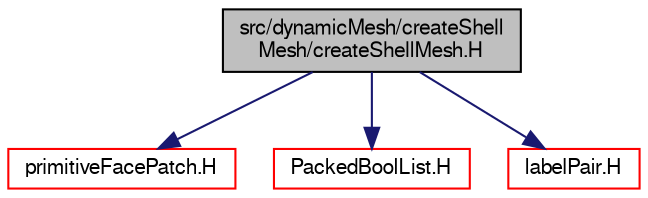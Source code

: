 digraph "src/dynamicMesh/createShellMesh/createShellMesh.H"
{
  bgcolor="transparent";
  edge [fontname="FreeSans",fontsize="10",labelfontname="FreeSans",labelfontsize="10"];
  node [fontname="FreeSans",fontsize="10",shape=record];
  Node0 [label="src/dynamicMesh/createShell\lMesh/createShellMesh.H",height=0.2,width=0.4,color="black", fillcolor="grey75", style="filled", fontcolor="black"];
  Node0 -> Node1 [color="midnightblue",fontsize="10",style="solid",fontname="FreeSans"];
  Node1 [label="primitiveFacePatch.H",height=0.2,width=0.4,color="red",URL="$a11996.html"];
  Node0 -> Node150 [color="midnightblue",fontsize="10",style="solid",fontname="FreeSans"];
  Node150 [label="PackedBoolList.H",height=0.2,width=0.4,color="red",URL="$a08696.html"];
  Node0 -> Node156 [color="midnightblue",fontsize="10",style="solid",fontname="FreeSans"];
  Node156 [label="labelPair.H",height=0.2,width=0.4,color="red",URL="$a12431.html"];
}
